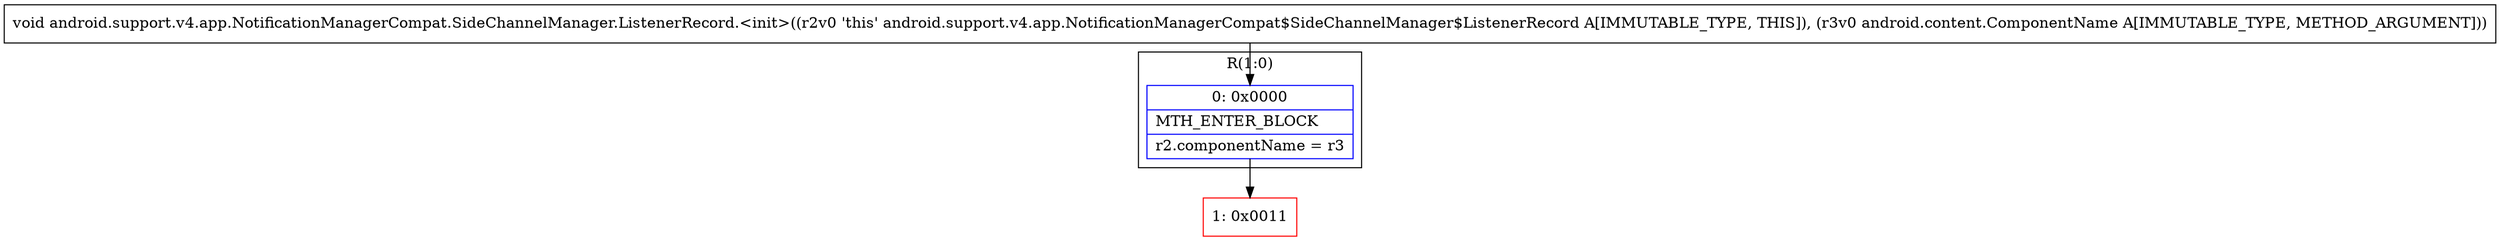 digraph "CFG forandroid.support.v4.app.NotificationManagerCompat.SideChannelManager.ListenerRecord.\<init\>(Landroid\/content\/ComponentName;)V" {
subgraph cluster_Region_1855807929 {
label = "R(1:0)";
node [shape=record,color=blue];
Node_0 [shape=record,label="{0\:\ 0x0000|MTH_ENTER_BLOCK\l|r2.componentName = r3\l}"];
}
Node_1 [shape=record,color=red,label="{1\:\ 0x0011}"];
MethodNode[shape=record,label="{void android.support.v4.app.NotificationManagerCompat.SideChannelManager.ListenerRecord.\<init\>((r2v0 'this' android.support.v4.app.NotificationManagerCompat$SideChannelManager$ListenerRecord A[IMMUTABLE_TYPE, THIS]), (r3v0 android.content.ComponentName A[IMMUTABLE_TYPE, METHOD_ARGUMENT])) }"];
MethodNode -> Node_0;
Node_0 -> Node_1;
}

